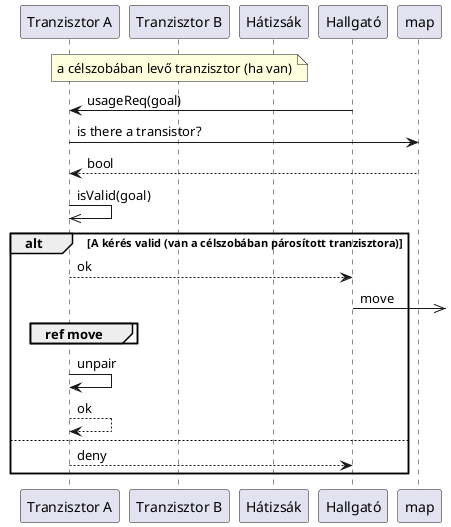 @startuml teleport
Participant "Tranzisztor A" as tranz
participant "Tranzisztor B" as tranz2
participant "Hátizsák" as hát
Participant Hallgató as h

note over tranz2 : a célszobában levő tranzisztor (ha van)

h->tranz : usageReq(goal)
tranz->map : is there a transistor?
return bool

tranz->>tranz : isValid(goal)

alt A kérés valid (van a célszobában párosított tranzisztora)

    tranz-->h : ok
    h->>] : move

    group ref move
    end

    tranz->tranz : unpair
    return ok
else
    tranz-->h : deny
end

@enduml

'------------------------------------------------'

@startuml pair
Participant "Tranzisztor A" as tranz1
participant "Tranzisztor B" as tranz2
participant Hátizsák as hát
participant Hallgató as h

group ref tárgyhasználat
    note over h : a hallgató tranzisztort aktivál
end

tranz1->>tranz1 : setSzoba(null)
note right : beállítja, hogy nincs szobában

tranz1->hát ++: getTranzistors
return TranzisztorList


alt nincs másik nem aktív tranzisztor
    tranz1->>hát : sendDeny
    hát->>h : Deny
else
    tranz1->h ++: chooseTranzisztor(TranzisztorList)
    return tranzisztor

    tran1->>tranz2 : pair
end

@enduml

'---------------------------------------------'

@startuml place

Participant "Tranzisztor A" as tranz1
Participant "Tranzisztor B" as tranz2
participant Hátizsák as hát
participant Hallgató as h

group ref tárgyletétel
note over h : a hallgató tranzisztort dob el
end

hát->>tranz1 : notifyOnDrop

tranz1->hát ++: getSzoba
return szoba

tranz1->tranz2 ++: isPlaced()
return bool

alt bool == true
tranz1->>tranz2 : unpair()
end

tranz1->>tranz1 : setPlace(szoba)
note right: beállítja, hogy milyen szobába került

@enduml
